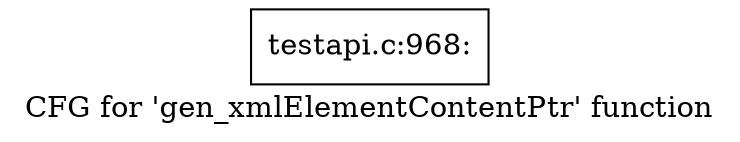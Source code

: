 digraph "CFG for 'gen_xmlElementContentPtr' function" {
	label="CFG for 'gen_xmlElementContentPtr' function";

	Node0x410bc50 [shape=record,label="{testapi.c:968:}"];
}
